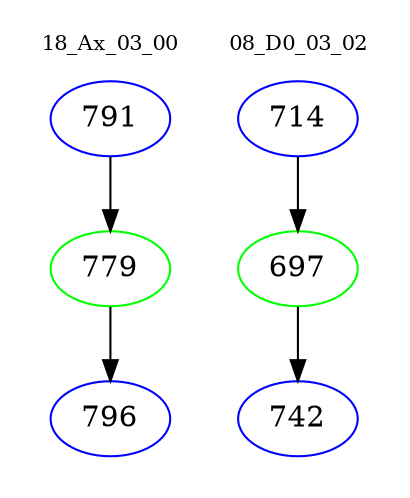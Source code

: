 digraph{
subgraph cluster_0 {
color = white
label = "18_Ax_03_00";
fontsize=10;
T0_791 [label="791", color="blue"]
T0_791 -> T0_779 [color="black"]
T0_779 [label="779", color="green"]
T0_779 -> T0_796 [color="black"]
T0_796 [label="796", color="blue"]
}
subgraph cluster_1 {
color = white
label = "08_D0_03_02";
fontsize=10;
T1_714 [label="714", color="blue"]
T1_714 -> T1_697 [color="black"]
T1_697 [label="697", color="green"]
T1_697 -> T1_742 [color="black"]
T1_742 [label="742", color="blue"]
}
}
